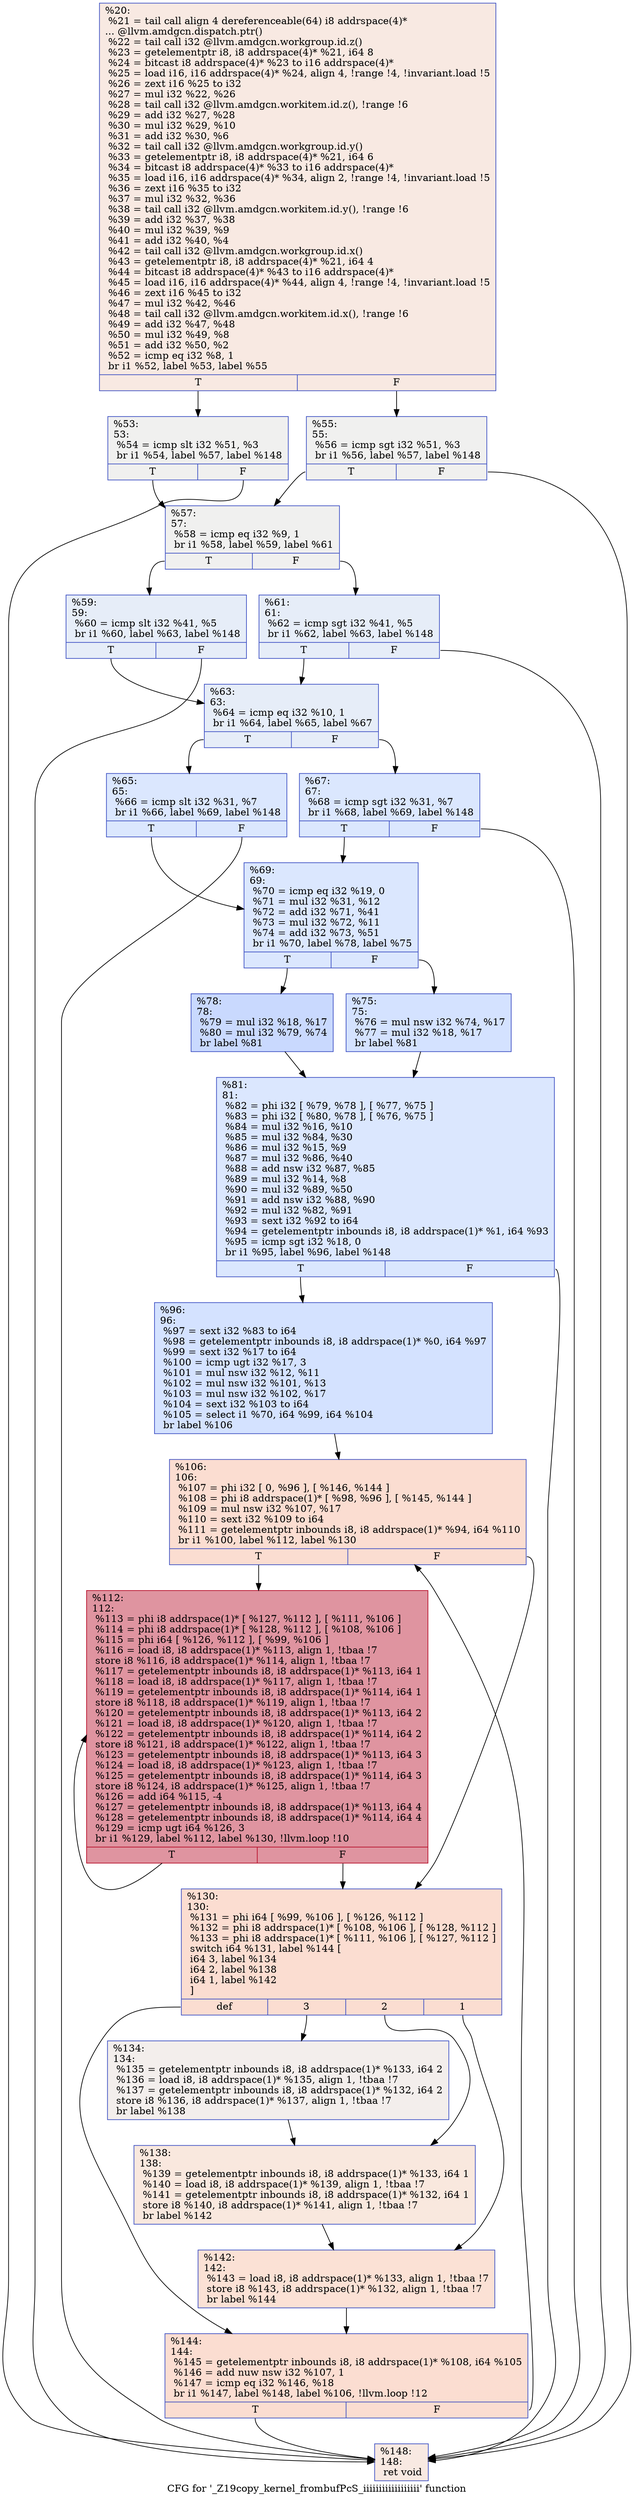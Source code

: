 digraph "CFG for '_Z19copy_kernel_frombufPcS_iiiiiiiiiiiiiiiiii' function" {
	label="CFG for '_Z19copy_kernel_frombufPcS_iiiiiiiiiiiiiiiiii' function";

	Node0x49cfef0 [shape=record,color="#3d50c3ff", style=filled, fillcolor="#efcebd70",label="{%20:\l  %21 = tail call align 4 dereferenceable(64) i8 addrspace(4)*\l... @llvm.amdgcn.dispatch.ptr()\l  %22 = tail call i32 @llvm.amdgcn.workgroup.id.z()\l  %23 = getelementptr i8, i8 addrspace(4)* %21, i64 8\l  %24 = bitcast i8 addrspace(4)* %23 to i16 addrspace(4)*\l  %25 = load i16, i16 addrspace(4)* %24, align 4, !range !4, !invariant.load !5\l  %26 = zext i16 %25 to i32\l  %27 = mul i32 %22, %26\l  %28 = tail call i32 @llvm.amdgcn.workitem.id.z(), !range !6\l  %29 = add i32 %27, %28\l  %30 = mul i32 %29, %10\l  %31 = add i32 %30, %6\l  %32 = tail call i32 @llvm.amdgcn.workgroup.id.y()\l  %33 = getelementptr i8, i8 addrspace(4)* %21, i64 6\l  %34 = bitcast i8 addrspace(4)* %33 to i16 addrspace(4)*\l  %35 = load i16, i16 addrspace(4)* %34, align 2, !range !4, !invariant.load !5\l  %36 = zext i16 %35 to i32\l  %37 = mul i32 %32, %36\l  %38 = tail call i32 @llvm.amdgcn.workitem.id.y(), !range !6\l  %39 = add i32 %37, %38\l  %40 = mul i32 %39, %9\l  %41 = add i32 %40, %4\l  %42 = tail call i32 @llvm.amdgcn.workgroup.id.x()\l  %43 = getelementptr i8, i8 addrspace(4)* %21, i64 4\l  %44 = bitcast i8 addrspace(4)* %43 to i16 addrspace(4)*\l  %45 = load i16, i16 addrspace(4)* %44, align 4, !range !4, !invariant.load !5\l  %46 = zext i16 %45 to i32\l  %47 = mul i32 %42, %46\l  %48 = tail call i32 @llvm.amdgcn.workitem.id.x(), !range !6\l  %49 = add i32 %47, %48\l  %50 = mul i32 %49, %8\l  %51 = add i32 %50, %2\l  %52 = icmp eq i32 %8, 1\l  br i1 %52, label %53, label %55\l|{<s0>T|<s1>F}}"];
	Node0x49cfef0:s0 -> Node0x49d52d0;
	Node0x49cfef0:s1 -> Node0x49d5360;
	Node0x49d52d0 [shape=record,color="#3d50c3ff", style=filled, fillcolor="#dedcdb70",label="{%53:\l53:                                               \l  %54 = icmp slt i32 %51, %3\l  br i1 %54, label %57, label %148\l|{<s0>T|<s1>F}}"];
	Node0x49d52d0:s0 -> Node0x49d5530;
	Node0x49d52d0:s1 -> Node0x49d5580;
	Node0x49d5360 [shape=record,color="#3d50c3ff", style=filled, fillcolor="#dedcdb70",label="{%55:\l55:                                               \l  %56 = icmp sgt i32 %51, %3\l  br i1 %56, label %57, label %148\l|{<s0>T|<s1>F}}"];
	Node0x49d5360:s0 -> Node0x49d5530;
	Node0x49d5360:s1 -> Node0x49d5580;
	Node0x49d5530 [shape=record,color="#3d50c3ff", style=filled, fillcolor="#dedcdb70",label="{%57:\l57:                                               \l  %58 = icmp eq i32 %9, 1\l  br i1 %58, label %59, label %61\l|{<s0>T|<s1>F}}"];
	Node0x49d5530:s0 -> Node0x49d5890;
	Node0x49d5530:s1 -> Node0x49d58e0;
	Node0x49d5890 [shape=record,color="#3d50c3ff", style=filled, fillcolor="#c7d7f070",label="{%59:\l59:                                               \l  %60 = icmp slt i32 %41, %5\l  br i1 %60, label %63, label %148\l|{<s0>T|<s1>F}}"];
	Node0x49d5890:s0 -> Node0x49d5a70;
	Node0x49d5890:s1 -> Node0x49d5580;
	Node0x49d58e0 [shape=record,color="#3d50c3ff", style=filled, fillcolor="#c7d7f070",label="{%61:\l61:                                               \l  %62 = icmp sgt i32 %41, %5\l  br i1 %62, label %63, label %148\l|{<s0>T|<s1>F}}"];
	Node0x49d58e0:s0 -> Node0x49d5a70;
	Node0x49d58e0:s1 -> Node0x49d5580;
	Node0x49d5a70 [shape=record,color="#3d50c3ff", style=filled, fillcolor="#c7d7f070",label="{%63:\l63:                                               \l  %64 = icmp eq i32 %10, 1\l  br i1 %64, label %65, label %67\l|{<s0>T|<s1>F}}"];
	Node0x49d5a70:s0 -> Node0x49d2f70;
	Node0x49d5a70:s1 -> Node0x49d2fc0;
	Node0x49d2f70 [shape=record,color="#3d50c3ff", style=filled, fillcolor="#aec9fc70",label="{%65:\l65:                                               \l  %66 = icmp slt i32 %31, %7\l  br i1 %66, label %69, label %148\l|{<s0>T|<s1>F}}"];
	Node0x49d2f70:s0 -> Node0x49d6150;
	Node0x49d2f70:s1 -> Node0x49d5580;
	Node0x49d2fc0 [shape=record,color="#3d50c3ff", style=filled, fillcolor="#aec9fc70",label="{%67:\l67:                                               \l  %68 = icmp sgt i32 %31, %7\l  br i1 %68, label %69, label %148\l|{<s0>T|<s1>F}}"];
	Node0x49d2fc0:s0 -> Node0x49d6150;
	Node0x49d2fc0:s1 -> Node0x49d5580;
	Node0x49d6150 [shape=record,color="#3d50c3ff", style=filled, fillcolor="#aec9fc70",label="{%69:\l69:                                               \l  %70 = icmp eq i32 %19, 0\l  %71 = mul i32 %31, %12\l  %72 = add i32 %71, %41\l  %73 = mul i32 %72, %11\l  %74 = add i32 %73, %51\l  br i1 %70, label %78, label %75\l|{<s0>T|<s1>F}}"];
	Node0x49d6150:s0 -> Node0x49d6660;
	Node0x49d6150:s1 -> Node0x49d66b0;
	Node0x49d66b0 [shape=record,color="#3d50c3ff", style=filled, fillcolor="#9ebeff70",label="{%75:\l75:                                               \l  %76 = mul nsw i32 %74, %17\l  %77 = mul i32 %18, %17\l  br label %81\l}"];
	Node0x49d66b0 -> Node0x49d68d0;
	Node0x49d6660 [shape=record,color="#3d50c3ff", style=filled, fillcolor="#85a8fc70",label="{%78:\l78:                                               \l  %79 = mul i32 %18, %17\l  %80 = mul i32 %79, %74\l  br label %81\l}"];
	Node0x49d6660 -> Node0x49d68d0;
	Node0x49d68d0 [shape=record,color="#3d50c3ff", style=filled, fillcolor="#aec9fc70",label="{%81:\l81:                                               \l  %82 = phi i32 [ %79, %78 ], [ %77, %75 ]\l  %83 = phi i32 [ %80, %78 ], [ %76, %75 ]\l  %84 = mul i32 %16, %10\l  %85 = mul i32 %84, %30\l  %86 = mul i32 %15, %9\l  %87 = mul i32 %86, %40\l  %88 = add nsw i32 %87, %85\l  %89 = mul i32 %14, %8\l  %90 = mul i32 %89, %50\l  %91 = add nsw i32 %88, %90\l  %92 = mul i32 %82, %91\l  %93 = sext i32 %92 to i64\l  %94 = getelementptr inbounds i8, i8 addrspace(1)* %1, i64 %93\l  %95 = icmp sgt i32 %18, 0\l  br i1 %95, label %96, label %148\l|{<s0>T|<s1>F}}"];
	Node0x49d68d0:s0 -> Node0x49d7330;
	Node0x49d68d0:s1 -> Node0x49d5580;
	Node0x49d7330 [shape=record,color="#3d50c3ff", style=filled, fillcolor="#9ebeff70",label="{%96:\l96:                                               \l  %97 = sext i32 %83 to i64\l  %98 = getelementptr inbounds i8, i8 addrspace(1)* %0, i64 %97\l  %99 = sext i32 %17 to i64\l  %100 = icmp ugt i32 %17, 3\l  %101 = mul nsw i32 %12, %11\l  %102 = mul nsw i32 %101, %13\l  %103 = mul nsw i32 %102, %17\l  %104 = sext i32 %103 to i64\l  %105 = select i1 %70, i64 %99, i64 %104\l  br label %106\l}"];
	Node0x49d7330 -> Node0x49d7940;
	Node0x49d7940 [shape=record,color="#3d50c3ff", style=filled, fillcolor="#f7b39670",label="{%106:\l106:                                              \l  %107 = phi i32 [ 0, %96 ], [ %146, %144 ]\l  %108 = phi i8 addrspace(1)* [ %98, %96 ], [ %145, %144 ]\l  %109 = mul nsw i32 %107, %17\l  %110 = sext i32 %109 to i64\l  %111 = getelementptr inbounds i8, i8 addrspace(1)* %94, i64 %110\l  br i1 %100, label %112, label %130\l|{<s0>T|<s1>F}}"];
	Node0x49d7940:s0 -> Node0x49d7df0;
	Node0x49d7940:s1 -> Node0x49d7e80;
	Node0x49d7df0 [shape=record,color="#b70d28ff", style=filled, fillcolor="#b70d2870",label="{%112:\l112:                                              \l  %113 = phi i8 addrspace(1)* [ %127, %112 ], [ %111, %106 ]\l  %114 = phi i8 addrspace(1)* [ %128, %112 ], [ %108, %106 ]\l  %115 = phi i64 [ %126, %112 ], [ %99, %106 ]\l  %116 = load i8, i8 addrspace(1)* %113, align 1, !tbaa !7\l  store i8 %116, i8 addrspace(1)* %114, align 1, !tbaa !7\l  %117 = getelementptr inbounds i8, i8 addrspace(1)* %113, i64 1\l  %118 = load i8, i8 addrspace(1)* %117, align 1, !tbaa !7\l  %119 = getelementptr inbounds i8, i8 addrspace(1)* %114, i64 1\l  store i8 %118, i8 addrspace(1)* %119, align 1, !tbaa !7\l  %120 = getelementptr inbounds i8, i8 addrspace(1)* %113, i64 2\l  %121 = load i8, i8 addrspace(1)* %120, align 1, !tbaa !7\l  %122 = getelementptr inbounds i8, i8 addrspace(1)* %114, i64 2\l  store i8 %121, i8 addrspace(1)* %122, align 1, !tbaa !7\l  %123 = getelementptr inbounds i8, i8 addrspace(1)* %113, i64 3\l  %124 = load i8, i8 addrspace(1)* %123, align 1, !tbaa !7\l  %125 = getelementptr inbounds i8, i8 addrspace(1)* %114, i64 3\l  store i8 %124, i8 addrspace(1)* %125, align 1, !tbaa !7\l  %126 = add i64 %115, -4\l  %127 = getelementptr inbounds i8, i8 addrspace(1)* %113, i64 4\l  %128 = getelementptr inbounds i8, i8 addrspace(1)* %114, i64 4\l  %129 = icmp ugt i64 %126, 3\l  br i1 %129, label %112, label %130, !llvm.loop !10\l|{<s0>T|<s1>F}}"];
	Node0x49d7df0:s0 -> Node0x49d7df0;
	Node0x49d7df0:s1 -> Node0x49d7e80;
	Node0x49d7e80 [shape=record,color="#3d50c3ff", style=filled, fillcolor="#f7b39670",label="{%130:\l130:                                              \l  %131 = phi i64 [ %99, %106 ], [ %126, %112 ]\l  %132 = phi i8 addrspace(1)* [ %108, %106 ], [ %128, %112 ]\l  %133 = phi i8 addrspace(1)* [ %111, %106 ], [ %127, %112 ]\l  switch i64 %131, label %144 [\l    i64 3, label %134\l    i64 2, label %138\l    i64 1, label %142\l  ]\l|{<s0>def|<s1>3|<s2>2|<s3>1}}"];
	Node0x49d7e80:s0 -> Node0x49d7a30;
	Node0x49d7e80:s1 -> Node0x49d60e0;
	Node0x49d7e80:s2 -> Node0x49d9c90;
	Node0x49d7e80:s3 -> Node0x49d9d20;
	Node0x49d60e0 [shape=record,color="#3d50c3ff", style=filled, fillcolor="#e3d9d370",label="{%134:\l134:                                              \l  %135 = getelementptr inbounds i8, i8 addrspace(1)* %133, i64 2\l  %136 = load i8, i8 addrspace(1)* %135, align 1, !tbaa !7\l  %137 = getelementptr inbounds i8, i8 addrspace(1)* %132, i64 2\l  store i8 %136, i8 addrspace(1)* %137, align 1, !tbaa !7\l  br label %138\l}"];
	Node0x49d60e0 -> Node0x49d9c90;
	Node0x49d9c90 [shape=record,color="#3d50c3ff", style=filled, fillcolor="#f2cab570",label="{%138:\l138:                                              \l  %139 = getelementptr inbounds i8, i8 addrspace(1)* %133, i64 1\l  %140 = load i8, i8 addrspace(1)* %139, align 1, !tbaa !7\l  %141 = getelementptr inbounds i8, i8 addrspace(1)* %132, i64 1\l  store i8 %140, i8 addrspace(1)* %141, align 1, !tbaa !7\l  br label %142\l}"];
	Node0x49d9c90 -> Node0x49d9d20;
	Node0x49d9d20 [shape=record,color="#3d50c3ff", style=filled, fillcolor="#f7bca170",label="{%142:\l142:                                              \l  %143 = load i8, i8 addrspace(1)* %133, align 1, !tbaa !7\l  store i8 %143, i8 addrspace(1)* %132, align 1, !tbaa !7\l  br label %144\l}"];
	Node0x49d9d20 -> Node0x49d7a30;
	Node0x49d7a30 [shape=record,color="#3d50c3ff", style=filled, fillcolor="#f7b39670",label="{%144:\l144:                                              \l  %145 = getelementptr inbounds i8, i8 addrspace(1)* %108, i64 %105\l  %146 = add nuw nsw i32 %107, 1\l  %147 = icmp eq i32 %146, %18\l  br i1 %147, label %148, label %106, !llvm.loop !12\l|{<s0>T|<s1>F}}"];
	Node0x49d7a30:s0 -> Node0x49d5580;
	Node0x49d7a30:s1 -> Node0x49d7940;
	Node0x49d5580 [shape=record,color="#3d50c3ff", style=filled, fillcolor="#efcebd70",label="{%148:\l148:                                              \l  ret void\l}"];
}
